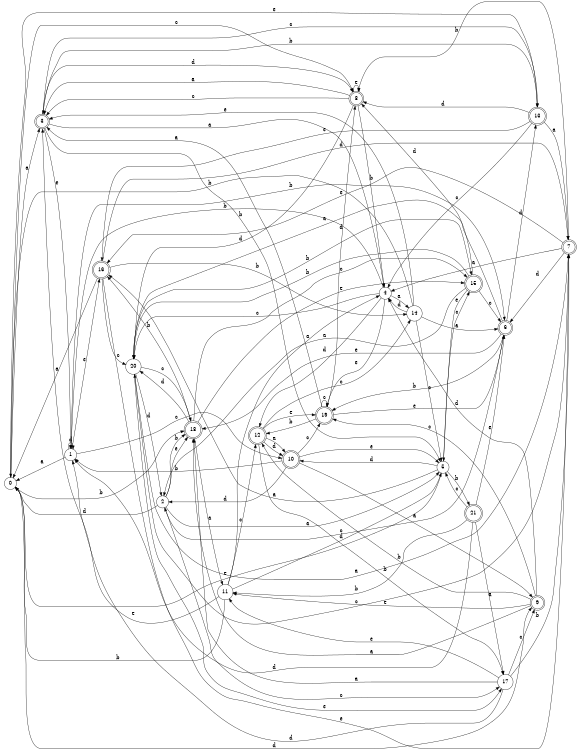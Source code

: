 digraph n18_9 {
__start0 [label="" shape="none"];

rankdir=LR;
size="8,5";

s0 [style="filled", color="black", fillcolor="white" shape="circle", label="0"];
s1 [style="filled", color="black", fillcolor="white" shape="circle", label="1"];
s2 [style="filled", color="black", fillcolor="white" shape="circle", label="2"];
s3 [style="rounded,filled", color="black", fillcolor="white" shape="doublecircle", label="3"];
s4 [style="filled", color="black", fillcolor="white" shape="circle", label="4"];
s5 [style="filled", color="black", fillcolor="white" shape="circle", label="5"];
s6 [style="rounded,filled", color="black", fillcolor="white" shape="doublecircle", label="6"];
s7 [style="rounded,filled", color="black", fillcolor="white" shape="doublecircle", label="7"];
s8 [style="rounded,filled", color="black", fillcolor="white" shape="doublecircle", label="8"];
s9 [style="rounded,filled", color="black", fillcolor="white" shape="doublecircle", label="9"];
s10 [style="rounded,filled", color="black", fillcolor="white" shape="doublecircle", label="10"];
s11 [style="filled", color="black", fillcolor="white" shape="circle", label="11"];
s12 [style="rounded,filled", color="black", fillcolor="white" shape="doublecircle", label="12"];
s13 [style="rounded,filled", color="black", fillcolor="white" shape="doublecircle", label="13"];
s14 [style="filled", color="black", fillcolor="white" shape="circle", label="14"];
s15 [style="rounded,filled", color="black", fillcolor="white" shape="doublecircle", label="15"];
s16 [style="rounded,filled", color="black", fillcolor="white" shape="doublecircle", label="16"];
s17 [style="filled", color="black", fillcolor="white" shape="circle", label="17"];
s18 [style="rounded,filled", color="black", fillcolor="white" shape="doublecircle", label="18"];
s19 [style="rounded,filled", color="black", fillcolor="white" shape="doublecircle", label="19"];
s20 [style="filled", color="black", fillcolor="white" shape="circle", label="20"];
s21 [style="rounded,filled", color="black", fillcolor="white" shape="doublecircle", label="21"];
s0 -> s3 [label="a"];
s0 -> s18 [label="b"];
s0 -> s8 [label="c"];
s0 -> s9 [label="d"];
s0 -> s13 [label="e"];
s1 -> s0 [label="a"];
s1 -> s6 [label="b"];
s1 -> s10 [label="c"];
s1 -> s1 [label="d"];
s1 -> s16 [label="e"];
s2 -> s5 [label="a"];
s2 -> s18 [label="b"];
s2 -> s17 [label="c"];
s2 -> s0 [label="d"];
s2 -> s18 [label="e"];
s3 -> s4 [label="a"];
s3 -> s5 [label="b"];
s3 -> s13 [label="c"];
s3 -> s8 [label="d"];
s3 -> s1 [label="e"];
s4 -> s14 [label="a"];
s4 -> s1 [label="b"];
s4 -> s20 [label="c"];
s4 -> s12 [label="d"];
s4 -> s19 [label="e"];
s5 -> s16 [label="a"];
s5 -> s21 [label="b"];
s5 -> s15 [label="c"];
s5 -> s10 [label="d"];
s5 -> s0 [label="e"];
s6 -> s20 [label="a"];
s6 -> s19 [label="b"];
s6 -> s2 [label="c"];
s6 -> s13 [label="d"];
s6 -> s18 [label="e"];
s7 -> s4 [label="a"];
s7 -> s8 [label="b"];
s7 -> s20 [label="c"];
s7 -> s6 [label="d"];
s7 -> s16 [label="e"];
s8 -> s3 [label="a"];
s8 -> s4 [label="b"];
s8 -> s3 [label="c"];
s8 -> s20 [label="d"];
s8 -> s8 [label="e"];
s9 -> s18 [label="a"];
s9 -> s12 [label="b"];
s9 -> s19 [label="c"];
s9 -> s4 [label="d"];
s9 -> s11 [label="e"];
s10 -> s9 [label="a"];
s10 -> s1 [label="b"];
s10 -> s19 [label="c"];
s10 -> s2 [label="d"];
s10 -> s5 [label="e"];
s11 -> s4 [label="a"];
s11 -> s0 [label="b"];
s11 -> s12 [label="c"];
s11 -> s5 [label="d"];
s11 -> s3 [label="e"];
s12 -> s10 [label="a"];
s12 -> s17 [label="b"];
s12 -> s14 [label="c"];
s12 -> s10 [label="d"];
s12 -> s19 [label="e"];
s13 -> s7 [label="a"];
s13 -> s3 [label="b"];
s13 -> s4 [label="c"];
s13 -> s8 [label="d"];
s13 -> s16 [label="e"];
s14 -> s6 [label="a"];
s14 -> s0 [label="b"];
s14 -> s5 [label="c"];
s14 -> s4 [label="d"];
s14 -> s3 [label="e"];
s15 -> s2 [label="a"];
s15 -> s20 [label="b"];
s15 -> s6 [label="c"];
s15 -> s8 [label="d"];
s15 -> s5 [label="e"];
s16 -> s0 [label="a"];
s16 -> s14 [label="b"];
s16 -> s20 [label="c"];
s16 -> s7 [label="d"];
s16 -> s7 [label="e"];
s17 -> s18 [label="a"];
s17 -> s7 [label="b"];
s17 -> s9 [label="c"];
s17 -> s1 [label="d"];
s17 -> s11 [label="e"];
s18 -> s11 [label="a"];
s18 -> s16 [label="b"];
s18 -> s15 [label="c"];
s18 -> s20 [label="d"];
s18 -> s15 [label="e"];
s19 -> s3 [label="a"];
s19 -> s12 [label="b"];
s19 -> s19 [label="c"];
s19 -> s8 [label="d"];
s19 -> s6 [label="e"];
s20 -> s7 [label="a"];
s20 -> s15 [label="b"];
s20 -> s18 [label="c"];
s20 -> s2 [label="d"];
s20 -> s17 [label="e"];
s21 -> s17 [label="a"];
s21 -> s11 [label="b"];
s21 -> s5 [label="c"];
s21 -> s1 [label="d"];
s21 -> s6 [label="e"];

}